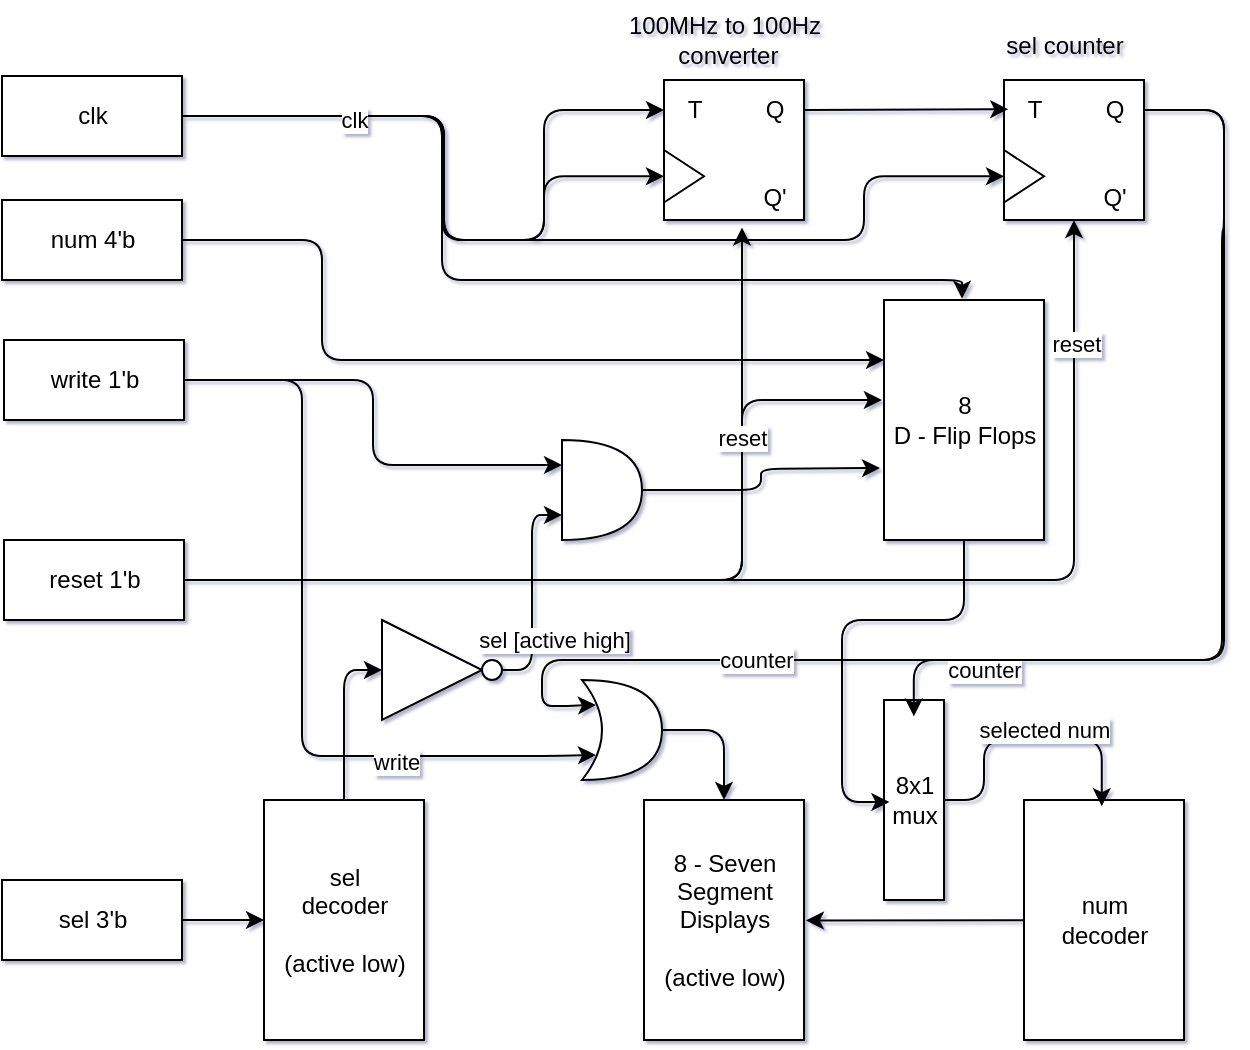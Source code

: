 <mxfile>
    <diagram id="mV6JEWCJ66KR-k56K3II" name="Circuit">
        <mxGraphModel dx="710" dy="643" grid="1" gridSize="10" guides="1" tooltips="1" connect="1" arrows="1" fold="1" page="1" pageScale="1" pageWidth="1000" pageHeight="1000" background="#FFFFFF" math="0" shadow="1">
            <root>
                <mxCell id="0"/>
                <mxCell id="1" parent="0"/>
                <mxCell id="2" value="num&lt;div&gt;decoder&lt;/div&gt;" style="externalPins=0;recursiveResize=0;shadow=0;dashed=0;align=center;html=1;strokeWidth=1;shape=mxgraph.rtl.abstract.entity;container=1;collapsible=0;kind=sequential;drawPins=0;left=3;right=2;bottom=0;top=0;" parent="1" vertex="1">
                    <mxGeometry x="591" y="610" width="80" height="120" as="geometry"/>
                </mxCell>
                <mxCell id="KVkHhzneAzvIdUAki2H4-28" style="edgeStyle=orthogonalEdgeStyle;html=1;entryX=0;entryY=0.5;entryDx=0;entryDy=0;" parent="1" source="3" target="KVkHhzneAzvIdUAki2H4-27" edge="1">
                    <mxGeometry relative="1" as="geometry"/>
                </mxCell>
                <mxCell id="KVkHhzneAzvIdUAki2H4-43" style="edgeStyle=orthogonalEdgeStyle;html=1;exitX=1;exitY=0.5;exitDx=0;exitDy=0;exitPerimeter=0;" parent="1" source="39" target="KVkHhzneAzvIdUAki2H4-38" edge="1">
                    <mxGeometry relative="1" as="geometry"/>
                </mxCell>
                <mxCell id="3" value="sel&lt;div&gt;decoder&lt;/div&gt;&lt;div&gt;&lt;br&gt;&lt;/div&gt;&lt;div&gt;(active low)&lt;/div&gt;" style="externalPins=0;recursiveResize=0;shadow=0;dashed=0;align=center;html=1;strokeWidth=1;shape=mxgraph.rtl.abstract.entity;container=1;collapsible=0;kind=sequential;drawPins=0;left=3;right=2;bottom=0;top=0;" parent="1" vertex="1">
                    <mxGeometry x="211" y="610" width="80" height="120" as="geometry"/>
                </mxCell>
                <mxCell id="4" value="num 4&#39;b" style="externalPins=0;recursiveResize=0;shadow=0;dashed=0;align=center;html=1;strokeWidth=1;shape=mxgraph.rtl.abstract.entity;container=1;collapsible=0;kind=input;drawPins=0;left=0;right=1;bottom=0;top=0;" parent="1" vertex="1">
                    <mxGeometry x="80" y="310" width="90" height="40" as="geometry"/>
                </mxCell>
                <mxCell id="13" value="sel 3&#39;b" style="externalPins=0;recursiveResize=0;shadow=0;dashed=0;align=center;html=1;strokeWidth=1;shape=mxgraph.rtl.abstract.entity;container=1;collapsible=0;kind=input;drawPins=0;left=0;right=1;bottom=0;top=0;" parent="1" vertex="1">
                    <mxGeometry x="80" y="650" width="90" height="40" as="geometry"/>
                </mxCell>
                <mxCell id="14" value="write 1&#39;b" style="externalPins=0;recursiveResize=0;shadow=0;dashed=0;align=center;html=1;strokeWidth=1;shape=mxgraph.rtl.abstract.entity;container=1;collapsible=0;kind=input;drawPins=0;left=0;right=1;bottom=0;top=0;" parent="1" vertex="1">
                    <mxGeometry x="81" y="380" width="90" height="40" as="geometry"/>
                </mxCell>
                <mxCell id="62" style="edgeStyle=orthogonalEdgeStyle;html=1;exitX=0;exitY=0;exitDx=90;exitDy=20;exitPerimeter=0;" edge="1" parent="1" source="17" target="59">
                    <mxGeometry relative="1" as="geometry">
                        <Array as="points">
                            <mxPoint x="301" y="268"/>
                            <mxPoint x="301" y="330"/>
                            <mxPoint x="351" y="330"/>
                            <mxPoint x="351" y="265"/>
                        </Array>
                    </mxGeometry>
                </mxCell>
                <mxCell id="63" style="edgeStyle=orthogonalEdgeStyle;html=1;exitX=0;exitY=0;exitDx=90;exitDy=20;exitPerimeter=0;entryX=0;entryY=0.5;entryDx=0;entryDy=0;" edge="1" parent="1" source="17" target="58">
                    <mxGeometry relative="1" as="geometry">
                        <Array as="points">
                            <mxPoint x="301" y="268"/>
                            <mxPoint x="301" y="330"/>
                            <mxPoint x="351" y="330"/>
                            <mxPoint x="351" y="298"/>
                        </Array>
                    </mxGeometry>
                </mxCell>
                <mxCell id="71" style="edgeStyle=orthogonalEdgeStyle;html=1;exitX=0;exitY=0;exitDx=90;exitDy=20;exitPerimeter=0;entryX=0;entryY=0.5;entryDx=0;entryDy=0;" edge="1" parent="1" source="17" target="66">
                    <mxGeometry relative="1" as="geometry">
                        <Array as="points">
                            <mxPoint x="300" y="268"/>
                            <mxPoint x="300" y="330"/>
                            <mxPoint x="511" y="330"/>
                            <mxPoint x="511" y="298"/>
                        </Array>
                    </mxGeometry>
                </mxCell>
                <mxCell id="17" value="clk" style="externalPins=0;recursiveResize=0;shadow=0;dashed=0;align=center;html=1;strokeWidth=1;shape=mxgraph.rtl.abstract.entity;container=1;collapsible=0;kind=input;drawPins=0;left=0;right=1;bottom=0;top=0;" parent="1" vertex="1">
                    <mxGeometry x="80" y="248" width="90" height="40" as="geometry"/>
                </mxCell>
                <mxCell id="83" style="edgeStyle=orthogonalEdgeStyle;html=1;" edge="1" parent="1" source="18" target="61">
                    <mxGeometry relative="1" as="geometry">
                        <Array as="points">
                            <mxPoint x="450" y="500"/>
                        </Array>
                    </mxGeometry>
                </mxCell>
                <mxCell id="84" style="edgeStyle=orthogonalEdgeStyle;html=1;exitX=0;exitY=0;exitDx=90;exitDy=20;exitPerimeter=0;entryX=0.5;entryY=1;entryDx=0;entryDy=0;" edge="1" parent="1" source="18" target="65">
                    <mxGeometry relative="1" as="geometry"/>
                </mxCell>
                <mxCell id="85" value="reset" style="edgeLabel;html=1;align=center;verticalAlign=middle;resizable=0;points=[];" vertex="1" connectable="0" parent="84">
                    <mxGeometry x="0.803" y="-1" relative="1" as="geometry">
                        <mxPoint as="offset"/>
                    </mxGeometry>
                </mxCell>
                <mxCell id="18" value="reset 1&#39;b" style="externalPins=0;recursiveResize=0;shadow=0;dashed=0;align=center;html=1;strokeWidth=1;shape=mxgraph.rtl.abstract.entity;container=1;collapsible=0;kind=input;drawPins=0;left=0;right=1;bottom=0;top=0;" parent="1" vertex="1">
                    <mxGeometry x="81" y="480" width="90" height="40" as="geometry"/>
                </mxCell>
                <UserObject label="&lt;div&gt;8&lt;/div&gt;D - Flip Flops" link="data:page/id,B0gr_-n1PJUmQjPBUHlx" id="20">
                    <mxCell style="externalPins=0;recursiveResize=0;shadow=0;dashed=0;align=center;html=1;strokeWidth=1;shape=mxgraph.rtl.abstract.entity;container=1;collapsible=0;kind=sequential;drawPins=0;left=3;right=2;bottom=0;top=0;" parent="1" vertex="1">
                        <mxGeometry x="521" y="360" width="80" height="120" as="geometry"/>
                    </mxCell>
                </UserObject>
                <mxCell id="S6z8eLisyDbPlA53Ll8W-21" style="edgeStyle=elbowEdgeStyle;html=1;exitX=0;exitY=0;exitDx=90;exitDy=20;exitPerimeter=0;entryX=0;entryY=0;entryDx=0;entryDy=30;entryPerimeter=0;" parent="1" source="4" target="20" edge="1">
                    <mxGeometry relative="1" as="geometry">
                        <Array as="points">
                            <mxPoint x="240" y="370"/>
                        </Array>
                    </mxGeometry>
                </mxCell>
                <mxCell id="KVkHhzneAzvIdUAki2H4-21" style="edgeStyle=orthogonalEdgeStyle;html=1;exitX=0;exitY=0;exitDx=90;exitDy=20;exitPerimeter=0;entryX=0.488;entryY=-0.005;entryDx=0;entryDy=0;entryPerimeter=0;" parent="1" source="17" target="20" edge="1">
                    <mxGeometry relative="1" as="geometry">
                        <Array as="points">
                            <mxPoint x="300" y="268"/>
                            <mxPoint x="300" y="350"/>
                            <mxPoint x="560" y="350"/>
                        </Array>
                    </mxGeometry>
                </mxCell>
                <mxCell id="73" value="clk" style="edgeLabel;html=1;align=center;verticalAlign=middle;resizable=0;points=[];" vertex="1" connectable="0" parent="KVkHhzneAzvIdUAki2H4-21">
                    <mxGeometry x="-0.638" y="-2" relative="1" as="geometry">
                        <mxPoint x="-1" as="offset"/>
                    </mxGeometry>
                </mxCell>
                <mxCell id="KVkHhzneAzvIdUAki2H4-31" value="" style="group" parent="1" vertex="1" connectable="0">
                    <mxGeometry x="270" y="520" width="60" height="50" as="geometry"/>
                </mxCell>
                <mxCell id="KVkHhzneAzvIdUAki2H4-27" value="" style="triangle;whiteSpace=wrap;html=1;" parent="KVkHhzneAzvIdUAki2H4-31" vertex="1">
                    <mxGeometry width="50" height="50" as="geometry"/>
                </mxCell>
                <mxCell id="KVkHhzneAzvIdUAki2H4-30" value="" style="ellipse;whiteSpace=wrap;html=1;aspect=fixed;" parent="KVkHhzneAzvIdUAki2H4-31" vertex="1">
                    <mxGeometry x="50" y="20" width="10" height="10" as="geometry"/>
                </mxCell>
                <mxCell id="KVkHhzneAzvIdUAki2H4-38" value="&lt;div&gt;8 -&amp;nbsp;&lt;span style=&quot;background-color: transparent;&quot;&gt;Seven&lt;/span&gt;&lt;/div&gt;&lt;div&gt;Segment&lt;/div&gt;Displays&lt;div&gt;&lt;font color=&quot;#000000&quot;&gt;&lt;br&gt;&lt;/font&gt;&lt;div&gt;(active low)&lt;/div&gt;&lt;/div&gt;" style="externalPins=0;recursiveResize=0;shadow=0;dashed=0;align=center;html=1;strokeWidth=1;shape=mxgraph.rtl.abstract.entity;container=1;collapsible=0;kind=sequential;drawPins=0;left=3;right=2;bottom=0;top=0;" parent="1" vertex="1">
                    <mxGeometry x="401" y="610" width="80" height="120" as="geometry"/>
                </mxCell>
                <mxCell id="KVkHhzneAzvIdUAki2H4-46" style="edgeStyle=orthogonalEdgeStyle;html=1;exitX=0;exitY=0;exitDx=90;exitDy=20;exitPerimeter=0;entryX=0;entryY=0;entryDx=0;entryDy=60;entryPerimeter=0;" parent="1" source="13" target="3" edge="1">
                    <mxGeometry relative="1" as="geometry"/>
                </mxCell>
                <mxCell id="KVkHhzneAzvIdUAki2H4-50" style="edgeStyle=orthogonalEdgeStyle;html=1;exitX=0;exitY=0;exitDx=90;exitDy=20;exitPerimeter=0;entryX=-0.013;entryY=0.417;entryDx=0;entryDy=0;entryPerimeter=0;" parent="1" source="18" target="20" edge="1">
                    <mxGeometry relative="1" as="geometry">
                        <Array as="points">
                            <mxPoint x="450" y="500"/>
                            <mxPoint x="450" y="410"/>
                        </Array>
                    </mxGeometry>
                </mxCell>
                <mxCell id="88" value="reset" style="edgeLabel;html=1;align=center;verticalAlign=middle;resizable=0;points=[];" vertex="1" connectable="0" parent="KVkHhzneAzvIdUAki2H4-50">
                    <mxGeometry x="0.596" relative="1" as="geometry">
                        <mxPoint as="offset"/>
                    </mxGeometry>
                </mxCell>
                <mxCell id="21" value="" style="shape=or;whiteSpace=wrap;html=1;" parent="1" vertex="1">
                    <mxGeometry x="360" y="430" width="40" height="50" as="geometry"/>
                </mxCell>
                <mxCell id="25" style="edgeStyle=orthogonalEdgeStyle;html=1;exitX=1;exitY=0.5;exitDx=0;exitDy=0;entryX=0;entryY=0.75;entryDx=0;entryDy=0;entryPerimeter=0;" parent="1" source="KVkHhzneAzvIdUAki2H4-30" target="21" edge="1">
                    <mxGeometry relative="1" as="geometry"/>
                </mxCell>
                <mxCell id="27" value="sel [active high]" style="edgeLabel;html=1;align=center;verticalAlign=middle;resizable=0;points=[];" parent="25" vertex="1" connectable="0">
                    <mxGeometry x="-0.489" y="2" relative="1" as="geometry">
                        <mxPoint x="13" y="-3" as="offset"/>
                    </mxGeometry>
                </mxCell>
                <mxCell id="26" style="edgeStyle=orthogonalEdgeStyle;html=1;entryX=0;entryY=0.25;entryDx=0;entryDy=0;entryPerimeter=0;exitX=0;exitY=0;exitDx=90;exitDy=20;exitPerimeter=0;" parent="1" source="14" target="21" edge="1">
                    <mxGeometry relative="1" as="geometry">
                        <mxPoint x="191" y="470" as="sourcePoint"/>
                    </mxGeometry>
                </mxCell>
                <mxCell id="28" style="edgeStyle=orthogonalEdgeStyle;html=1;" parent="1" source="21" edge="1">
                    <mxGeometry relative="1" as="geometry">
                        <mxPoint x="519" y="444" as="targetPoint"/>
                    </mxGeometry>
                </mxCell>
                <mxCell id="29" value="8x1&lt;div&gt;mux&lt;/div&gt;" style="externalPins=0;recursiveResize=0;shadow=0;dashed=0;align=center;html=1;strokeWidth=1;shape=mxgraph.rtl.abstract.entity;container=1;collapsible=0;kind=mux;drawPins=0;left=4;right=1;bottom=0;top=0;" parent="1" vertex="1">
                    <mxGeometry x="521" y="560" width="30" height="100" as="geometry"/>
                </mxCell>
                <mxCell id="37" style="edgeStyle=orthogonalEdgeStyle;html=1;entryX=0.486;entryY=0.026;entryDx=0;entryDy=0;entryPerimeter=0;" parent="1" source="29" target="2" edge="1">
                    <mxGeometry relative="1" as="geometry">
                        <Array as="points">
                            <mxPoint x="571" y="610"/>
                            <mxPoint x="571" y="580"/>
                            <mxPoint x="630" y="580"/>
                        </Array>
                    </mxGeometry>
                </mxCell>
                <mxCell id="38" value="selected num" style="edgeLabel;html=1;align=center;verticalAlign=middle;resizable=0;points=[];" parent="37" vertex="1" connectable="0">
                    <mxGeometry x="-0.344" y="-1" relative="1" as="geometry">
                        <mxPoint x="29" y="-9" as="offset"/>
                    </mxGeometry>
                </mxCell>
                <mxCell id="39" value="" style="shape=xor;whiteSpace=wrap;html=1;" parent="1" vertex="1">
                    <mxGeometry x="370" y="550" width="40" height="50" as="geometry"/>
                </mxCell>
                <mxCell id="42" style="edgeStyle=orthogonalEdgeStyle;html=1;exitX=0;exitY=0;exitDx=90;exitDy=20;exitPerimeter=0;entryX=0.175;entryY=0.75;entryDx=0;entryDy=0;entryPerimeter=0;" parent="1" source="14" target="39" edge="1">
                    <mxGeometry relative="1" as="geometry">
                        <Array as="points">
                            <mxPoint x="230" y="400"/>
                            <mxPoint x="230" y="588"/>
                            <mxPoint x="350" y="588"/>
                        </Array>
                    </mxGeometry>
                </mxCell>
                <mxCell id="43" value="write" style="edgeLabel;html=1;align=center;verticalAlign=middle;resizable=0;points=[];" parent="42" vertex="1" connectable="0">
                    <mxGeometry x="0.828" y="-1" relative="1" as="geometry">
                        <mxPoint x="-66" y="2" as="offset"/>
                    </mxGeometry>
                </mxCell>
                <mxCell id="64" value="" style="group" vertex="1" connectable="0" parent="1">
                    <mxGeometry x="581" y="250" width="90" height="70" as="geometry"/>
                </mxCell>
                <mxCell id="65" value="" style="whiteSpace=wrap;html=1;aspect=fixed;" vertex="1" parent="64">
                    <mxGeometry width="70" height="70" as="geometry"/>
                </mxCell>
                <mxCell id="66" value="" style="triangle;whiteSpace=wrap;html=1;" vertex="1" parent="64">
                    <mxGeometry y="35" width="20" height="26.25" as="geometry"/>
                </mxCell>
                <mxCell id="67" value="T" style="text;html=1;align=center;verticalAlign=middle;resizable=0;points=[];autosize=1;strokeColor=none;fillColor=none;" vertex="1" parent="64">
                    <mxGeometry width="30" height="30" as="geometry"/>
                </mxCell>
                <mxCell id="68" value="Q" style="text;html=1;align=center;verticalAlign=middle;resizable=0;points=[];autosize=1;strokeColor=none;fillColor=none;" vertex="1" parent="64">
                    <mxGeometry x="40" width="30" height="30" as="geometry"/>
                </mxCell>
                <mxCell id="69" value="Q&#39;" style="text;html=1;align=center;verticalAlign=middle;resizable=0;points=[];autosize=1;strokeColor=none;fillColor=none;" vertex="1" parent="64">
                    <mxGeometry x="35" y="43.75" width="40" height="30" as="geometry"/>
                </mxCell>
                <mxCell id="70" style="edgeStyle=none;html=1;entryX=0.071;entryY=0.486;entryDx=0;entryDy=0;entryPerimeter=0;" edge="1" parent="1" source="60" target="67">
                    <mxGeometry relative="1" as="geometry"/>
                </mxCell>
                <mxCell id="72" style="edgeStyle=orthogonalEdgeStyle;html=1;entryX=0.497;entryY=0.082;entryDx=0;entryDy=0;entryPerimeter=0;" edge="1" parent="1" source="68" target="29">
                    <mxGeometry relative="1" as="geometry">
                        <Array as="points">
                            <mxPoint x="691" y="265"/>
                            <mxPoint x="691" y="325"/>
                            <mxPoint x="690" y="540"/>
                            <mxPoint x="536" y="540"/>
                        </Array>
                    </mxGeometry>
                </mxCell>
                <mxCell id="77" value="counter" style="edgeLabel;html=1;align=center;verticalAlign=middle;resizable=0;points=[];" vertex="1" connectable="0" parent="72">
                    <mxGeometry x="0.531" relative="1" as="geometry">
                        <mxPoint x="-54" y="5" as="offset"/>
                    </mxGeometry>
                </mxCell>
                <mxCell id="75" value="" style="group" vertex="1" connectable="0" parent="1">
                    <mxGeometry x="381" y="210" width="120" height="110" as="geometry"/>
                </mxCell>
                <mxCell id="56" value="" style="group" vertex="1" connectable="0" parent="75">
                    <mxGeometry x="30" y="40" width="90" height="70" as="geometry"/>
                </mxCell>
                <mxCell id="57" value="" style="whiteSpace=wrap;html=1;aspect=fixed;" vertex="1" parent="56">
                    <mxGeometry width="70" height="70" as="geometry"/>
                </mxCell>
                <mxCell id="58" value="" style="triangle;whiteSpace=wrap;html=1;" vertex="1" parent="56">
                    <mxGeometry y="35" width="20" height="26.25" as="geometry"/>
                </mxCell>
                <mxCell id="59" value="T" style="text;html=1;align=center;verticalAlign=middle;resizable=0;points=[];autosize=1;strokeColor=none;fillColor=none;" vertex="1" parent="56">
                    <mxGeometry width="30" height="30" as="geometry"/>
                </mxCell>
                <mxCell id="60" value="Q" style="text;html=1;align=center;verticalAlign=middle;resizable=0;points=[];autosize=1;strokeColor=none;fillColor=none;" vertex="1" parent="56">
                    <mxGeometry x="40" width="30" height="30" as="geometry"/>
                </mxCell>
                <mxCell id="61" value="Q&#39;" style="text;html=1;align=center;verticalAlign=middle;resizable=0;points=[];autosize=1;strokeColor=none;fillColor=none;" vertex="1" parent="56">
                    <mxGeometry x="35" y="43.75" width="40" height="30" as="geometry"/>
                </mxCell>
                <mxCell id="74" value="100MHz to 100Hz&lt;div&gt;&amp;nbsp;converter&lt;/div&gt;" style="text;html=1;align=center;verticalAlign=middle;resizable=0;points=[];autosize=1;strokeColor=none;fillColor=none;" vertex="1" parent="75">
                    <mxGeometry width="120" height="40" as="geometry"/>
                </mxCell>
                <mxCell id="76" value="sel counter" style="text;html=1;align=center;verticalAlign=middle;resizable=0;points=[];autosize=1;strokeColor=none;fillColor=none;" vertex="1" parent="1">
                    <mxGeometry x="571" y="218" width="80" height="30" as="geometry"/>
                </mxCell>
                <mxCell id="79" style="edgeStyle=orthogonalEdgeStyle;html=1;entryX=0.09;entryY=0.51;entryDx=0;entryDy=0;entryPerimeter=0;" edge="1" parent="1" source="20" target="29">
                    <mxGeometry relative="1" as="geometry">
                        <Array as="points">
                            <mxPoint x="561" y="520"/>
                            <mxPoint x="500" y="520"/>
                            <mxPoint x="500" y="611"/>
                        </Array>
                    </mxGeometry>
                </mxCell>
                <mxCell id="81" style="edgeStyle=orthogonalEdgeStyle;html=1;entryX=0.175;entryY=0.25;entryDx=0;entryDy=0;entryPerimeter=0;" edge="1" parent="1" source="68" target="39">
                    <mxGeometry relative="1" as="geometry">
                        <mxPoint x="590" y="520" as="targetPoint"/>
                        <Array as="points">
                            <mxPoint x="691" y="265"/>
                            <mxPoint x="691" y="540"/>
                            <mxPoint x="350" y="540"/>
                            <mxPoint x="350" y="563"/>
                            <mxPoint x="360" y="563"/>
                        </Array>
                    </mxGeometry>
                </mxCell>
                <mxCell id="82" value="counter" style="edgeLabel;html=1;align=center;verticalAlign=middle;resizable=0;points=[];" vertex="1" connectable="0" parent="81">
                    <mxGeometry x="0.298" y="1" relative="1" as="geometry">
                        <mxPoint x="-91" y="-1" as="offset"/>
                    </mxGeometry>
                </mxCell>
                <mxCell id="89" style="edgeStyle=none;html=1;entryX=1.012;entryY=0.502;entryDx=0;entryDy=0;entryPerimeter=0;" edge="1" parent="1" source="2" target="KVkHhzneAzvIdUAki2H4-38">
                    <mxGeometry relative="1" as="geometry"/>
                </mxCell>
            </root>
        </mxGraphModel>
    </diagram>
    <diagram id="B0gr_-n1PJUmQjPBUHlx" name="Flip Flops">
        <mxGraphModel dx="836" dy="547" grid="1" gridSize="10" guides="1" tooltips="1" connect="1" arrows="1" fold="1" page="1" pageScale="1" pageWidth="1000" pageHeight="1000" math="0" shadow="0">
            <root>
                <mxCell id="0"/>
                <mxCell id="1" parent="0"/>
                <mxCell id="Jf6BggblMCW3SHoGojlO-1" value="" style="group" vertex="1" connectable="0" parent="1">
                    <mxGeometry x="290" y="80" width="160" height="300" as="geometry"/>
                </mxCell>
                <mxCell id="Jf6BggblMCW3SHoGojlO-2" value="" style="externalPins=0;recursiveResize=0;shadow=0;dashed=0;align=center;html=1;strokeWidth=1;shape=mxgraph.rtl.abstract.entity;left=,:clk;right=,:np;top=0;bottom=0;drawPins=0;snapToPoint=1;resizable=0;editable=1;" vertex="1" parent="Jf6BggblMCW3SHoGojlO-1">
                    <mxGeometry x="120" width="40" height="60" as="geometry"/>
                </mxCell>
                <mxCell id="Jf6BggblMCW3SHoGojlO-3" value="" style="externalPins=0;recursiveResize=0;shadow=0;dashed=0;align=center;html=1;strokeWidth=1;shape=mxgraph.rtl.abstract.entity;left=,:clk;right=,:np;top=0;bottom=0;drawPins=0;snapToPoint=1;resizable=0;editable=1;" vertex="1" parent="Jf6BggblMCW3SHoGojlO-1">
                    <mxGeometry x="120" y="80" width="40" height="60" as="geometry"/>
                </mxCell>
                <mxCell id="Jf6BggblMCW3SHoGojlO-4" value="" style="externalPins=0;recursiveResize=0;shadow=0;dashed=0;align=center;html=1;strokeWidth=1;shape=mxgraph.rtl.abstract.entity;left=,:clk;right=,:np;top=0;bottom=0;drawPins=0;snapToPoint=1;resizable=0;editable=1;" vertex="1" parent="Jf6BggblMCW3SHoGojlO-1">
                    <mxGeometry x="120" y="160" width="40" height="60" as="geometry"/>
                </mxCell>
                <mxCell id="Jf6BggblMCW3SHoGojlO-5" value="" style="externalPins=0;recursiveResize=0;shadow=0;dashed=0;align=center;html=1;strokeWidth=1;shape=mxgraph.rtl.abstract.entity;left=,:clk;right=,:np;top=0;bottom=0;drawPins=0;snapToPoint=1;resizable=0;editable=1;" vertex="1" parent="Jf6BggblMCW3SHoGojlO-1">
                    <mxGeometry x="120" y="240" width="40" height="60" as="geometry"/>
                </mxCell>
                <mxCell id="Jf6BggblMCW3SHoGojlO-6" value="" style="externalPins=0;recursiveResize=0;shadow=0;dashed=0;align=center;html=1;strokeWidth=1;shape=mxgraph.rtl.abstract.entity;left=,:clk;right=,:np;top=0;bottom=0;drawPins=0;snapToPoint=1;resizable=0;editable=1;" vertex="1" parent="Jf6BggblMCW3SHoGojlO-1">
                    <mxGeometry y="160" width="40" height="60" as="geometry"/>
                </mxCell>
                <mxCell id="Jf6BggblMCW3SHoGojlO-7" value="" style="externalPins=0;recursiveResize=0;shadow=0;dashed=0;align=center;html=1;strokeWidth=1;shape=mxgraph.rtl.abstract.entity;left=,:clk;right=,:np;top=0;bottom=0;drawPins=0;snapToPoint=1;resizable=0;editable=1;" vertex="1" parent="Jf6BggblMCW3SHoGojlO-1">
                    <mxGeometry y="240" width="40" height="60" as="geometry"/>
                </mxCell>
                <mxCell id="Jf6BggblMCW3SHoGojlO-8" value="" style="externalPins=0;recursiveResize=0;shadow=0;dashed=0;align=center;html=1;strokeWidth=1;shape=mxgraph.rtl.abstract.entity;left=,:clk;right=,:np;top=0;bottom=0;drawPins=0;snapToPoint=1;resizable=0;editable=1;" vertex="1" parent="Jf6BggblMCW3SHoGojlO-1">
                    <mxGeometry width="40" height="60" as="geometry"/>
                </mxCell>
                <mxCell id="Jf6BggblMCW3SHoGojlO-9" value="" style="externalPins=0;recursiveResize=0;shadow=0;dashed=0;align=center;html=1;strokeWidth=1;shape=mxgraph.rtl.abstract.entity;left=,:clk;right=,:np;top=0;bottom=0;drawPins=0;snapToPoint=1;resizable=0;editable=1;" vertex="1" parent="Jf6BggblMCW3SHoGojlO-1">
                    <mxGeometry y="80" width="40" height="60" as="geometry"/>
                </mxCell>
            </root>
        </mxGraphModel>
    </diagram>
</mxfile>